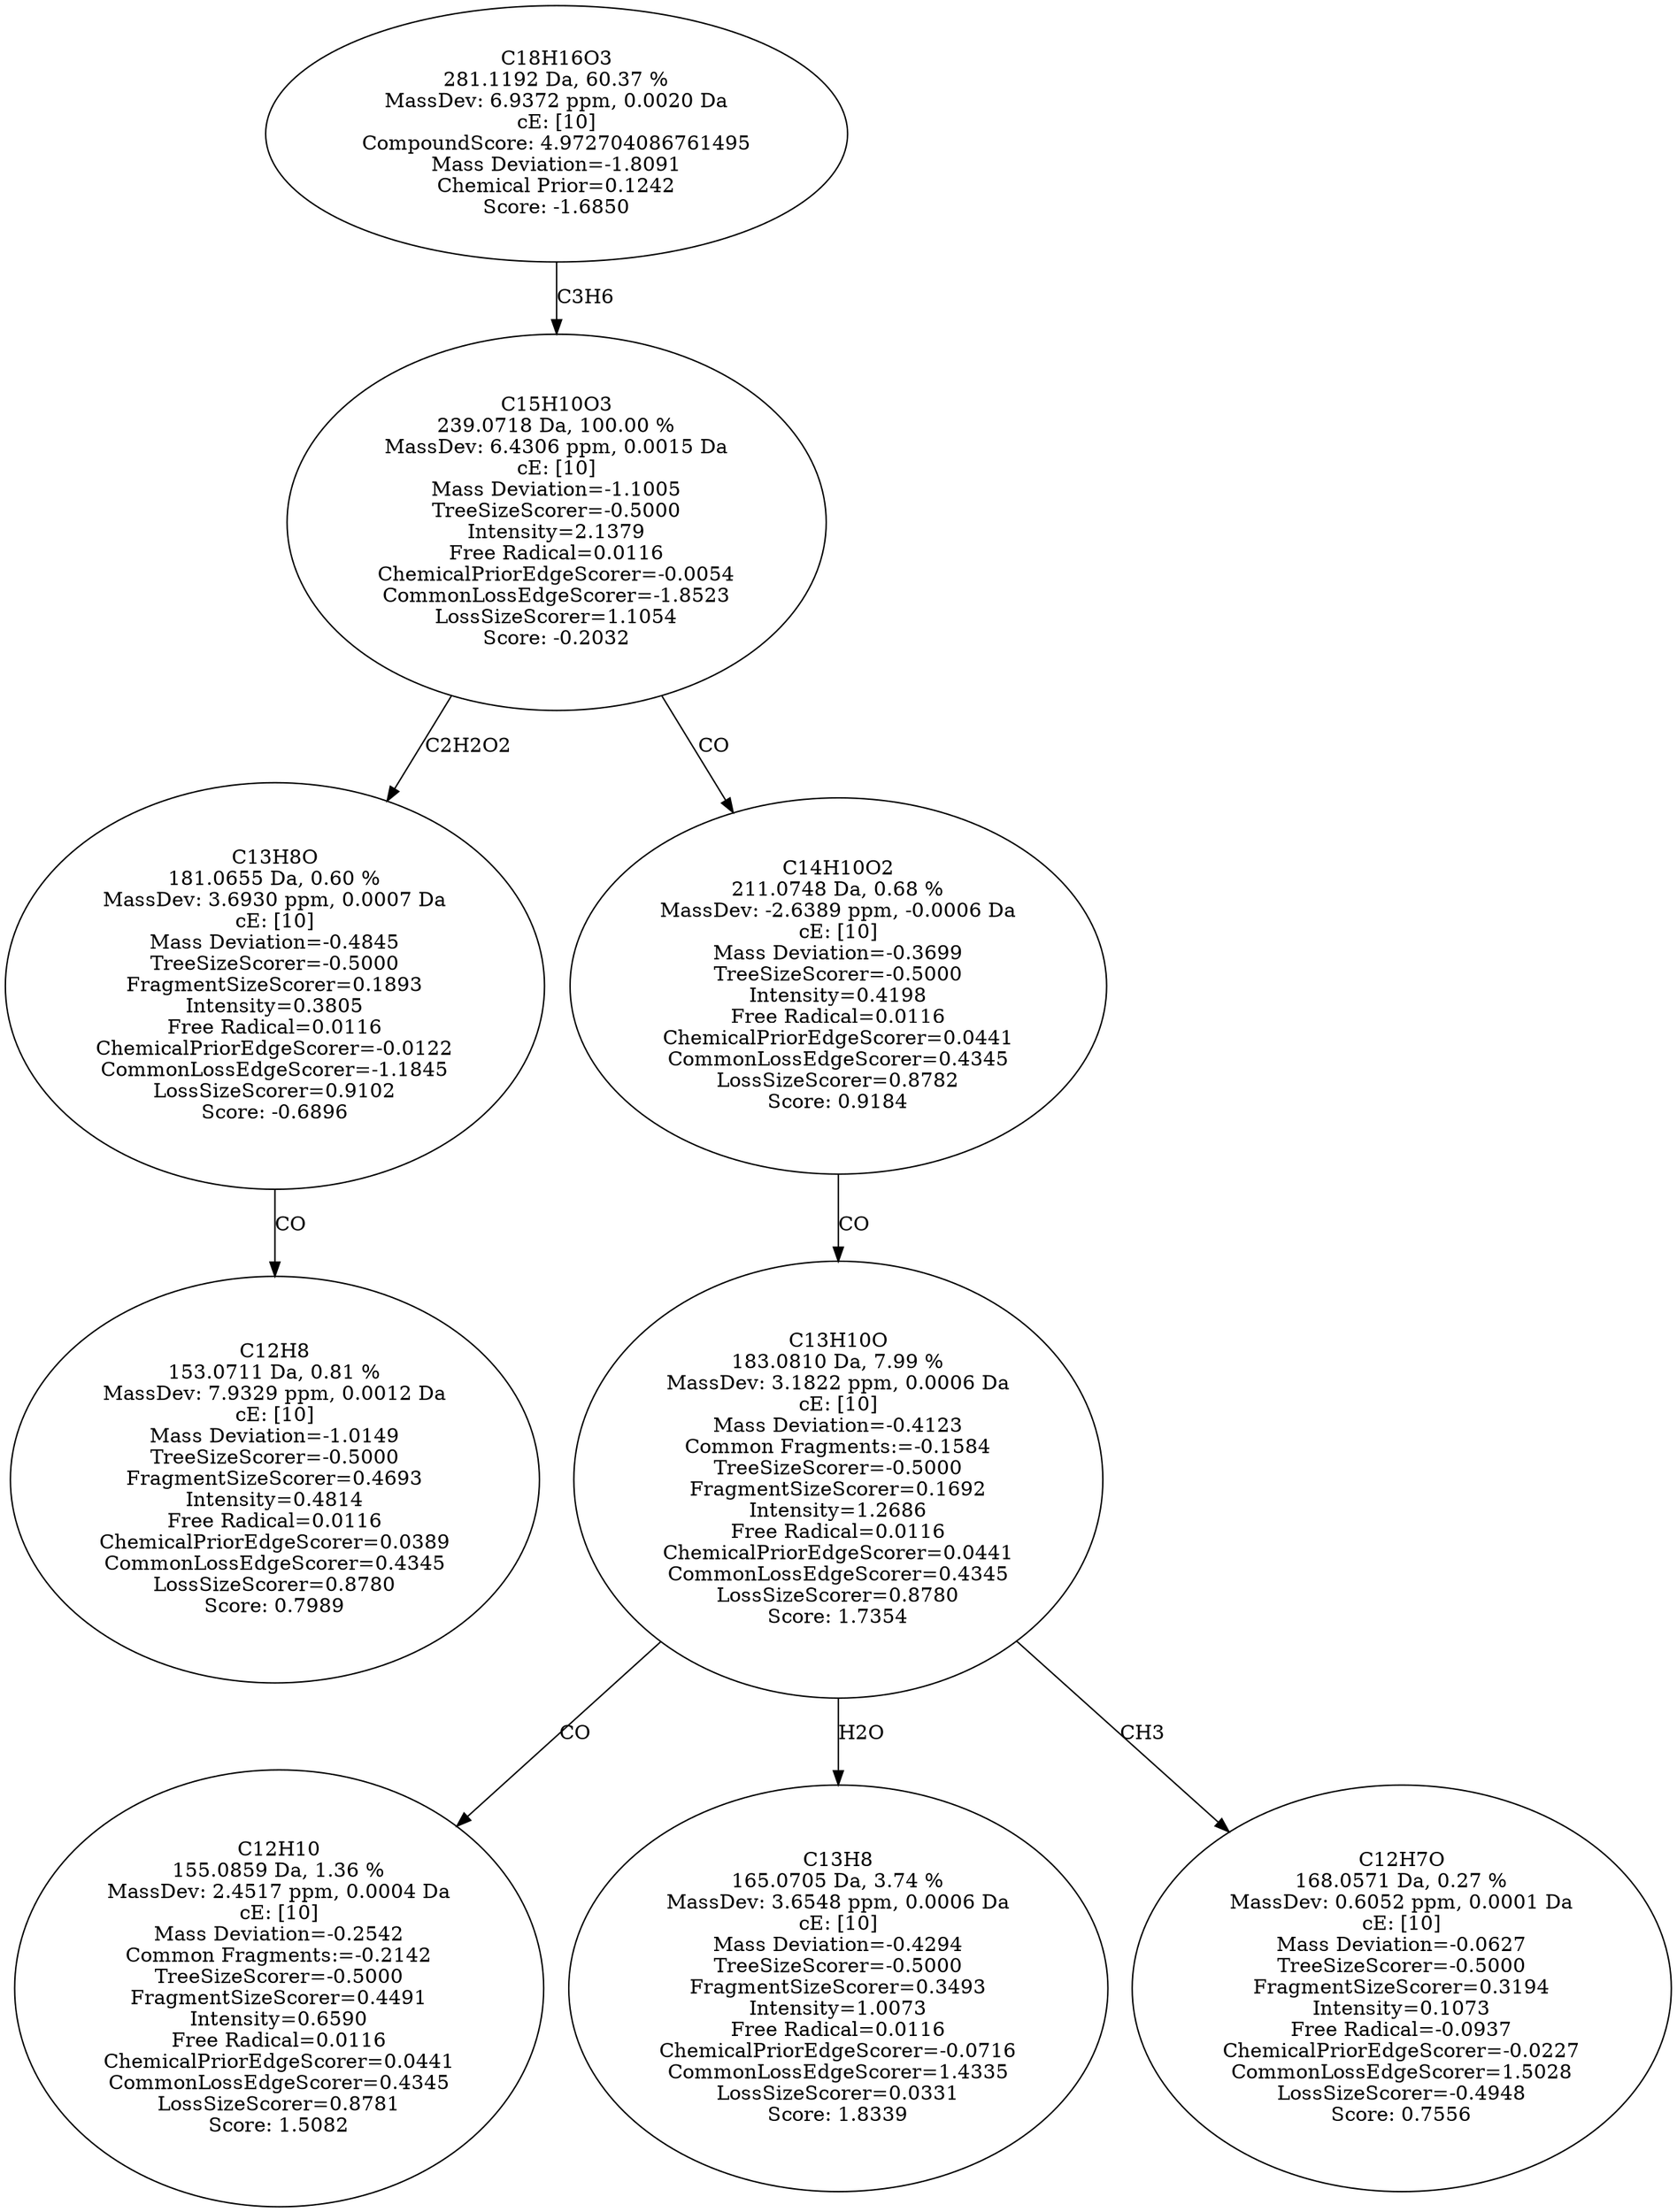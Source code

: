 strict digraph {
v1 [label="C12H8\n153.0711 Da, 0.81 %\nMassDev: 7.9329 ppm, 0.0012 Da\ncE: [10]\nMass Deviation=-1.0149\nTreeSizeScorer=-0.5000\nFragmentSizeScorer=0.4693\nIntensity=0.4814\nFree Radical=0.0116\nChemicalPriorEdgeScorer=0.0389\nCommonLossEdgeScorer=0.4345\nLossSizeScorer=0.8780\nScore: 0.7989"];
v2 [label="C13H8O\n181.0655 Da, 0.60 %\nMassDev: 3.6930 ppm, 0.0007 Da\ncE: [10]\nMass Deviation=-0.4845\nTreeSizeScorer=-0.5000\nFragmentSizeScorer=0.1893\nIntensity=0.3805\nFree Radical=0.0116\nChemicalPriorEdgeScorer=-0.0122\nCommonLossEdgeScorer=-1.1845\nLossSizeScorer=0.9102\nScore: -0.6896"];
v3 [label="C12H10\n155.0859 Da, 1.36 %\nMassDev: 2.4517 ppm, 0.0004 Da\ncE: [10]\nMass Deviation=-0.2542\nCommon Fragments:=-0.2142\nTreeSizeScorer=-0.5000\nFragmentSizeScorer=0.4491\nIntensity=0.6590\nFree Radical=0.0116\nChemicalPriorEdgeScorer=0.0441\nCommonLossEdgeScorer=0.4345\nLossSizeScorer=0.8781\nScore: 1.5082"];
v4 [label="C13H8\n165.0705 Da, 3.74 %\nMassDev: 3.6548 ppm, 0.0006 Da\ncE: [10]\nMass Deviation=-0.4294\nTreeSizeScorer=-0.5000\nFragmentSizeScorer=0.3493\nIntensity=1.0073\nFree Radical=0.0116\nChemicalPriorEdgeScorer=-0.0716\nCommonLossEdgeScorer=1.4335\nLossSizeScorer=0.0331\nScore: 1.8339"];
v5 [label="C12H7O\n168.0571 Da, 0.27 %\nMassDev: 0.6052 ppm, 0.0001 Da\ncE: [10]\nMass Deviation=-0.0627\nTreeSizeScorer=-0.5000\nFragmentSizeScorer=0.3194\nIntensity=0.1073\nFree Radical=-0.0937\nChemicalPriorEdgeScorer=-0.0227\nCommonLossEdgeScorer=1.5028\nLossSizeScorer=-0.4948\nScore: 0.7556"];
v6 [label="C13H10O\n183.0810 Da, 7.99 %\nMassDev: 3.1822 ppm, 0.0006 Da\ncE: [10]\nMass Deviation=-0.4123\nCommon Fragments:=-0.1584\nTreeSizeScorer=-0.5000\nFragmentSizeScorer=0.1692\nIntensity=1.2686\nFree Radical=0.0116\nChemicalPriorEdgeScorer=0.0441\nCommonLossEdgeScorer=0.4345\nLossSizeScorer=0.8780\nScore: 1.7354"];
v7 [label="C14H10O2\n211.0748 Da, 0.68 %\nMassDev: -2.6389 ppm, -0.0006 Da\ncE: [10]\nMass Deviation=-0.3699\nTreeSizeScorer=-0.5000\nIntensity=0.4198\nFree Radical=0.0116\nChemicalPriorEdgeScorer=0.0441\nCommonLossEdgeScorer=0.4345\nLossSizeScorer=0.8782\nScore: 0.9184"];
v8 [label="C15H10O3\n239.0718 Da, 100.00 %\nMassDev: 6.4306 ppm, 0.0015 Da\ncE: [10]\nMass Deviation=-1.1005\nTreeSizeScorer=-0.5000\nIntensity=2.1379\nFree Radical=0.0116\nChemicalPriorEdgeScorer=-0.0054\nCommonLossEdgeScorer=-1.8523\nLossSizeScorer=1.1054\nScore: -0.2032"];
v9 [label="C18H16O3\n281.1192 Da, 60.37 %\nMassDev: 6.9372 ppm, 0.0020 Da\ncE: [10]\nCompoundScore: 4.972704086761495\nMass Deviation=-1.8091\nChemical Prior=0.1242\nScore: -1.6850"];
v2 -> v1 [label="CO"];
v8 -> v2 [label="C2H2O2"];
v6 -> v3 [label="CO"];
v6 -> v4 [label="H2O"];
v6 -> v5 [label="CH3"];
v7 -> v6 [label="CO"];
v8 -> v7 [label="CO"];
v9 -> v8 [label="C3H6"];
}